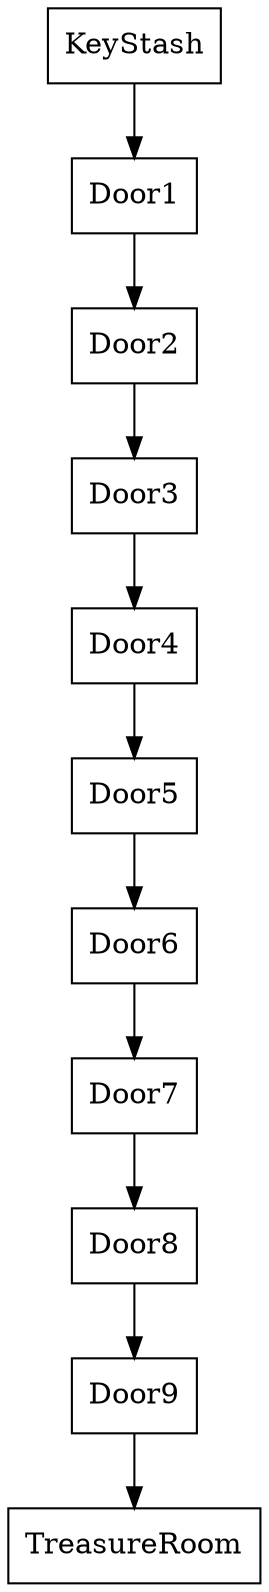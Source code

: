 digraph g {
    node[shape=rect]
    KeyStash -> Door1 -> Door2 -> Door3 -> Door4 -> Door5 -> Door6 -> Door7 -> Door8 -> Door9 -> TreasureRoom;
}
